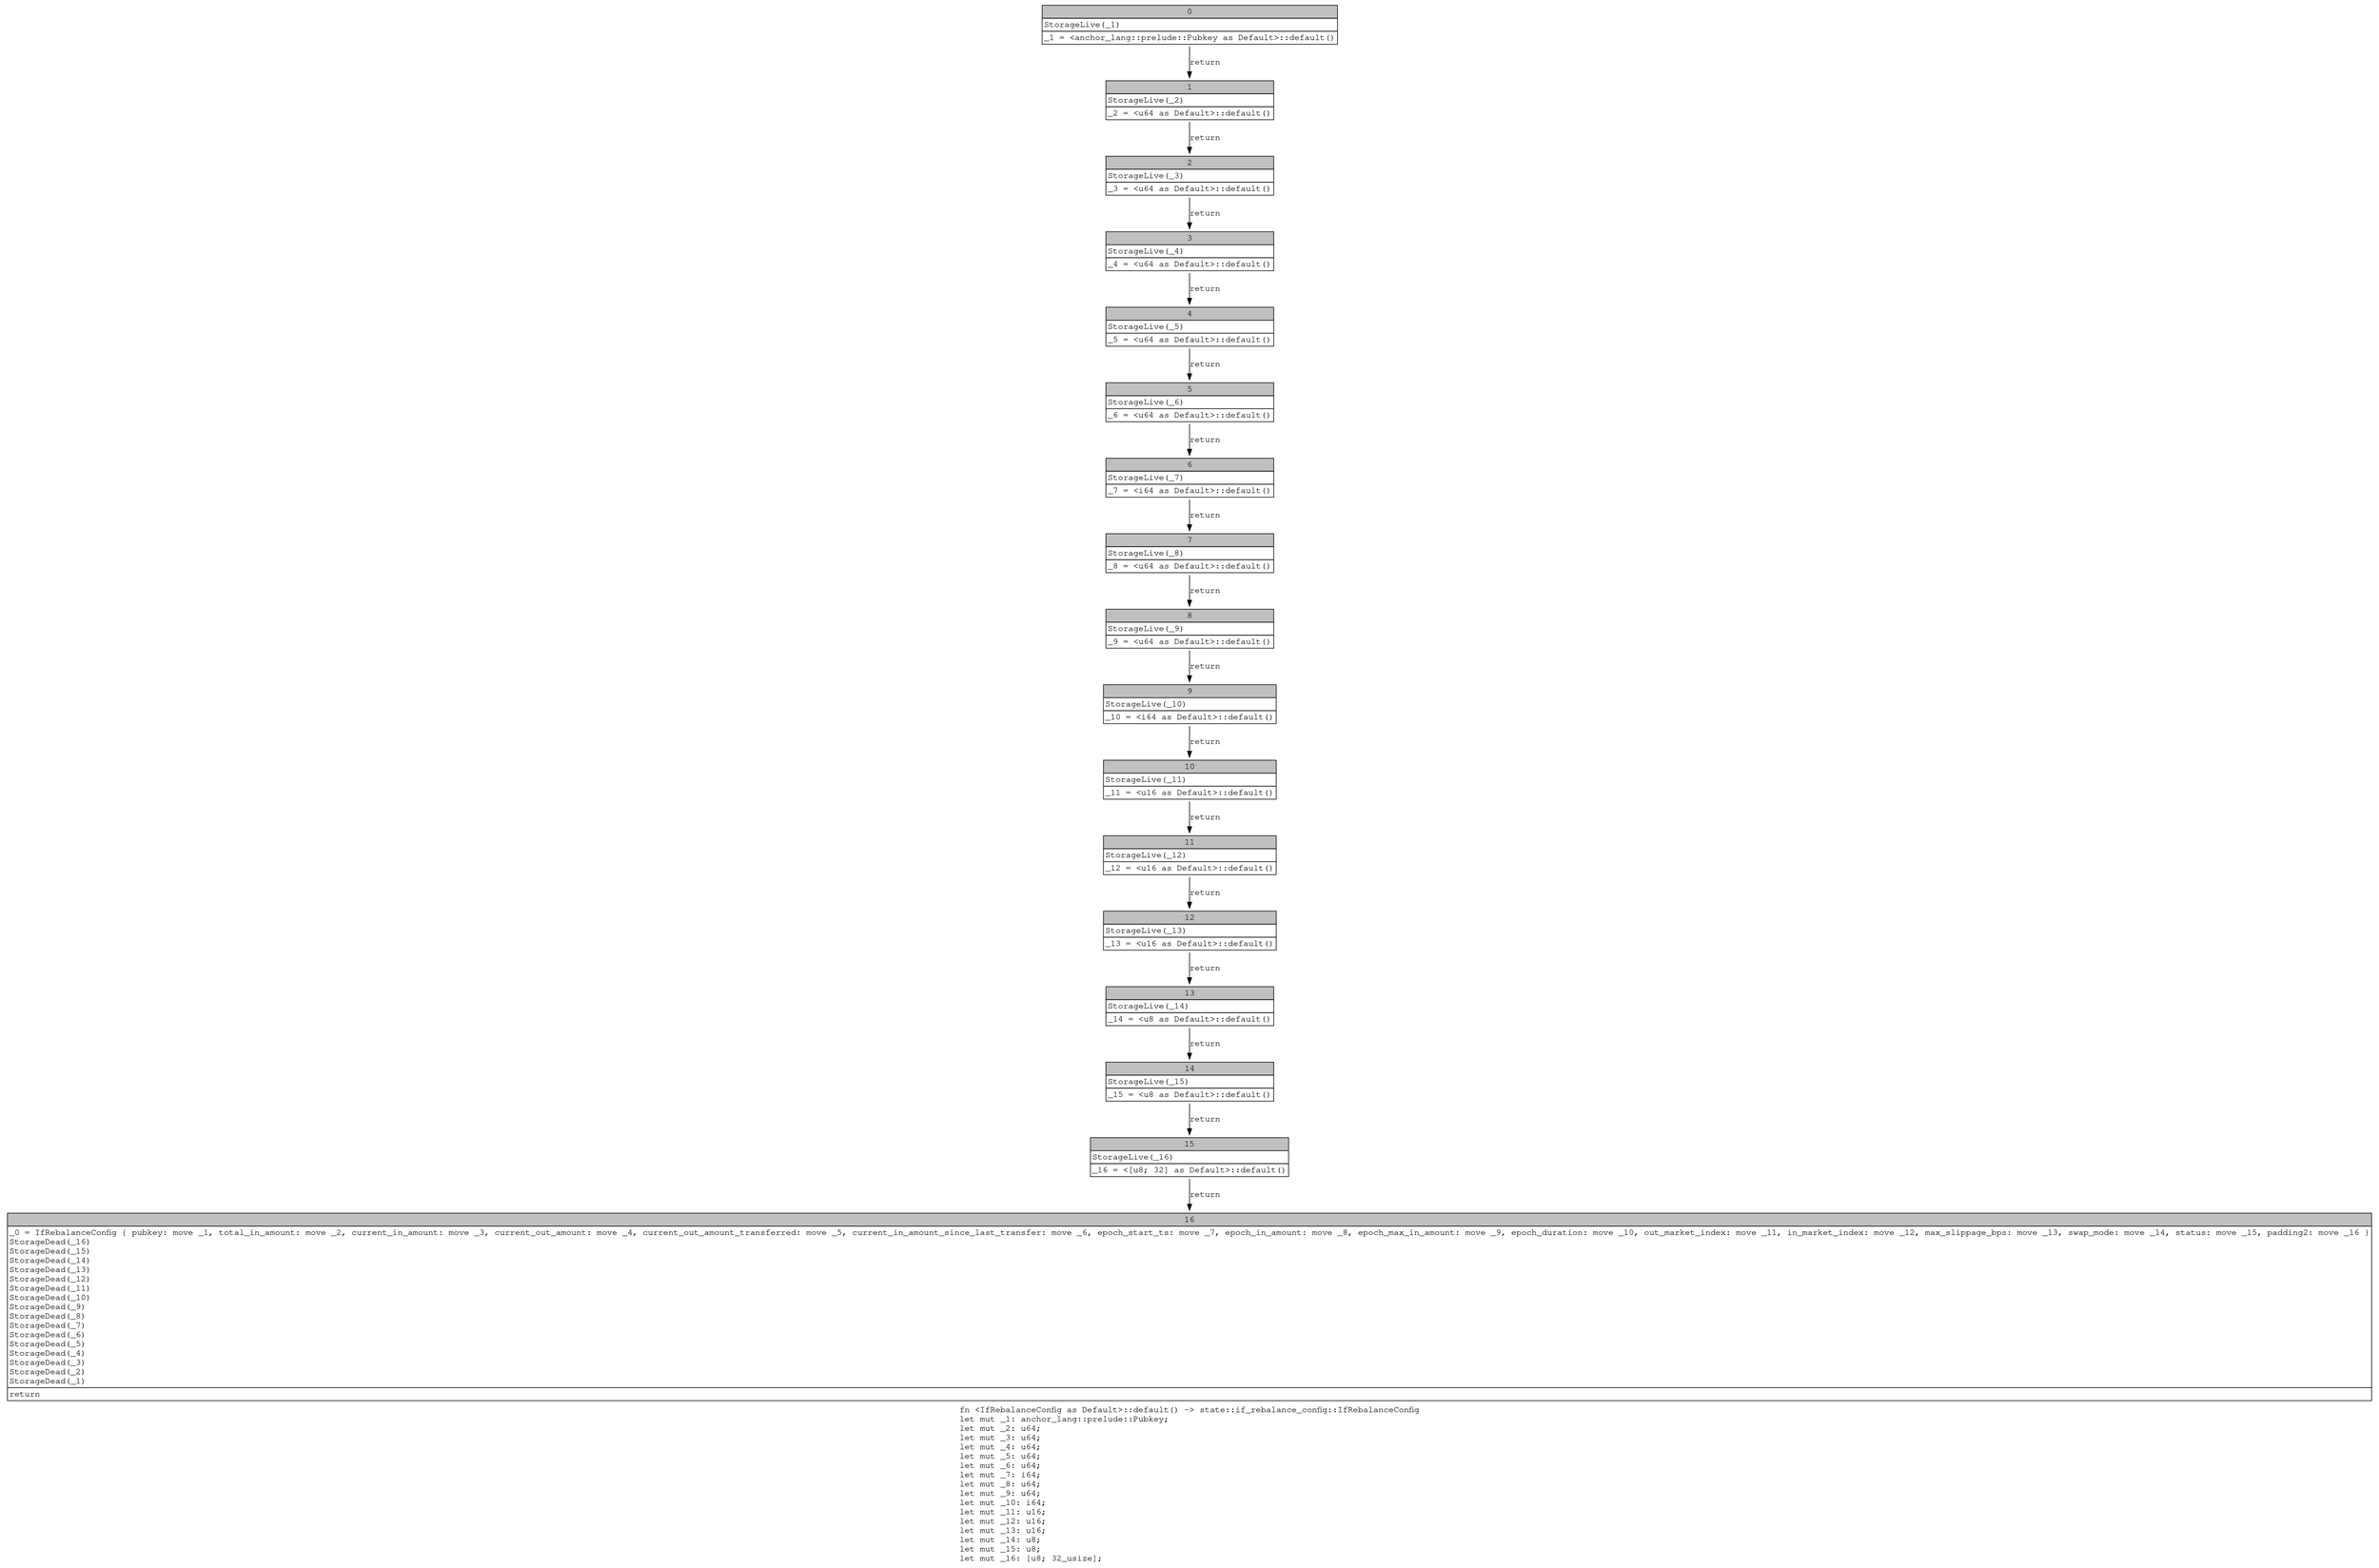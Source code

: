 digraph Mir_0_16437 {
    graph [fontname="Courier, monospace"];
    node [fontname="Courier, monospace"];
    edge [fontname="Courier, monospace"];
    label=<fn &lt;IfRebalanceConfig as Default&gt;::default() -&gt; state::if_rebalance_config::IfRebalanceConfig<br align="left"/>let mut _1: anchor_lang::prelude::Pubkey;<br align="left"/>let mut _2: u64;<br align="left"/>let mut _3: u64;<br align="left"/>let mut _4: u64;<br align="left"/>let mut _5: u64;<br align="left"/>let mut _6: u64;<br align="left"/>let mut _7: i64;<br align="left"/>let mut _8: u64;<br align="left"/>let mut _9: u64;<br align="left"/>let mut _10: i64;<br align="left"/>let mut _11: u16;<br align="left"/>let mut _12: u16;<br align="left"/>let mut _13: u16;<br align="left"/>let mut _14: u8;<br align="left"/>let mut _15: u8;<br align="left"/>let mut _16: [u8; 32_usize];<br align="left"/>>;
    bb0__0_16437 [shape="none", label=<<table border="0" cellborder="1" cellspacing="0"><tr><td bgcolor="gray" align="center" colspan="1">0</td></tr><tr><td align="left" balign="left">StorageLive(_1)<br/></td></tr><tr><td align="left">_1 = &lt;anchor_lang::prelude::Pubkey as Default&gt;::default()</td></tr></table>>];
    bb1__0_16437 [shape="none", label=<<table border="0" cellborder="1" cellspacing="0"><tr><td bgcolor="gray" align="center" colspan="1">1</td></tr><tr><td align="left" balign="left">StorageLive(_2)<br/></td></tr><tr><td align="left">_2 = &lt;u64 as Default&gt;::default()</td></tr></table>>];
    bb2__0_16437 [shape="none", label=<<table border="0" cellborder="1" cellspacing="0"><tr><td bgcolor="gray" align="center" colspan="1">2</td></tr><tr><td align="left" balign="left">StorageLive(_3)<br/></td></tr><tr><td align="left">_3 = &lt;u64 as Default&gt;::default()</td></tr></table>>];
    bb3__0_16437 [shape="none", label=<<table border="0" cellborder="1" cellspacing="0"><tr><td bgcolor="gray" align="center" colspan="1">3</td></tr><tr><td align="left" balign="left">StorageLive(_4)<br/></td></tr><tr><td align="left">_4 = &lt;u64 as Default&gt;::default()</td></tr></table>>];
    bb4__0_16437 [shape="none", label=<<table border="0" cellborder="1" cellspacing="0"><tr><td bgcolor="gray" align="center" colspan="1">4</td></tr><tr><td align="left" balign="left">StorageLive(_5)<br/></td></tr><tr><td align="left">_5 = &lt;u64 as Default&gt;::default()</td></tr></table>>];
    bb5__0_16437 [shape="none", label=<<table border="0" cellborder="1" cellspacing="0"><tr><td bgcolor="gray" align="center" colspan="1">5</td></tr><tr><td align="left" balign="left">StorageLive(_6)<br/></td></tr><tr><td align="left">_6 = &lt;u64 as Default&gt;::default()</td></tr></table>>];
    bb6__0_16437 [shape="none", label=<<table border="0" cellborder="1" cellspacing="0"><tr><td bgcolor="gray" align="center" colspan="1">6</td></tr><tr><td align="left" balign="left">StorageLive(_7)<br/></td></tr><tr><td align="left">_7 = &lt;i64 as Default&gt;::default()</td></tr></table>>];
    bb7__0_16437 [shape="none", label=<<table border="0" cellborder="1" cellspacing="0"><tr><td bgcolor="gray" align="center" colspan="1">7</td></tr><tr><td align="left" balign="left">StorageLive(_8)<br/></td></tr><tr><td align="left">_8 = &lt;u64 as Default&gt;::default()</td></tr></table>>];
    bb8__0_16437 [shape="none", label=<<table border="0" cellborder="1" cellspacing="0"><tr><td bgcolor="gray" align="center" colspan="1">8</td></tr><tr><td align="left" balign="left">StorageLive(_9)<br/></td></tr><tr><td align="left">_9 = &lt;u64 as Default&gt;::default()</td></tr></table>>];
    bb9__0_16437 [shape="none", label=<<table border="0" cellborder="1" cellspacing="0"><tr><td bgcolor="gray" align="center" colspan="1">9</td></tr><tr><td align="left" balign="left">StorageLive(_10)<br/></td></tr><tr><td align="left">_10 = &lt;i64 as Default&gt;::default()</td></tr></table>>];
    bb10__0_16437 [shape="none", label=<<table border="0" cellborder="1" cellspacing="0"><tr><td bgcolor="gray" align="center" colspan="1">10</td></tr><tr><td align="left" balign="left">StorageLive(_11)<br/></td></tr><tr><td align="left">_11 = &lt;u16 as Default&gt;::default()</td></tr></table>>];
    bb11__0_16437 [shape="none", label=<<table border="0" cellborder="1" cellspacing="0"><tr><td bgcolor="gray" align="center" colspan="1">11</td></tr><tr><td align="left" balign="left">StorageLive(_12)<br/></td></tr><tr><td align="left">_12 = &lt;u16 as Default&gt;::default()</td></tr></table>>];
    bb12__0_16437 [shape="none", label=<<table border="0" cellborder="1" cellspacing="0"><tr><td bgcolor="gray" align="center" colspan="1">12</td></tr><tr><td align="left" balign="left">StorageLive(_13)<br/></td></tr><tr><td align="left">_13 = &lt;u16 as Default&gt;::default()</td></tr></table>>];
    bb13__0_16437 [shape="none", label=<<table border="0" cellborder="1" cellspacing="0"><tr><td bgcolor="gray" align="center" colspan="1">13</td></tr><tr><td align="left" balign="left">StorageLive(_14)<br/></td></tr><tr><td align="left">_14 = &lt;u8 as Default&gt;::default()</td></tr></table>>];
    bb14__0_16437 [shape="none", label=<<table border="0" cellborder="1" cellspacing="0"><tr><td bgcolor="gray" align="center" colspan="1">14</td></tr><tr><td align="left" balign="left">StorageLive(_15)<br/></td></tr><tr><td align="left">_15 = &lt;u8 as Default&gt;::default()</td></tr></table>>];
    bb15__0_16437 [shape="none", label=<<table border="0" cellborder="1" cellspacing="0"><tr><td bgcolor="gray" align="center" colspan="1">15</td></tr><tr><td align="left" balign="left">StorageLive(_16)<br/></td></tr><tr><td align="left">_16 = &lt;[u8; 32] as Default&gt;::default()</td></tr></table>>];
    bb16__0_16437 [shape="none", label=<<table border="0" cellborder="1" cellspacing="0"><tr><td bgcolor="gray" align="center" colspan="1">16</td></tr><tr><td align="left" balign="left">_0 = IfRebalanceConfig { pubkey: move _1, total_in_amount: move _2, current_in_amount: move _3, current_out_amount: move _4, current_out_amount_transferred: move _5, current_in_amount_since_last_transfer: move _6, epoch_start_ts: move _7, epoch_in_amount: move _8, epoch_max_in_amount: move _9, epoch_duration: move _10, out_market_index: move _11, in_market_index: move _12, max_slippage_bps: move _13, swap_mode: move _14, status: move _15, padding2: move _16 }<br/>StorageDead(_16)<br/>StorageDead(_15)<br/>StorageDead(_14)<br/>StorageDead(_13)<br/>StorageDead(_12)<br/>StorageDead(_11)<br/>StorageDead(_10)<br/>StorageDead(_9)<br/>StorageDead(_8)<br/>StorageDead(_7)<br/>StorageDead(_6)<br/>StorageDead(_5)<br/>StorageDead(_4)<br/>StorageDead(_3)<br/>StorageDead(_2)<br/>StorageDead(_1)<br/></td></tr><tr><td align="left">return</td></tr></table>>];
    bb0__0_16437 -> bb1__0_16437 [label="return"];
    bb1__0_16437 -> bb2__0_16437 [label="return"];
    bb2__0_16437 -> bb3__0_16437 [label="return"];
    bb3__0_16437 -> bb4__0_16437 [label="return"];
    bb4__0_16437 -> bb5__0_16437 [label="return"];
    bb5__0_16437 -> bb6__0_16437 [label="return"];
    bb6__0_16437 -> bb7__0_16437 [label="return"];
    bb7__0_16437 -> bb8__0_16437 [label="return"];
    bb8__0_16437 -> bb9__0_16437 [label="return"];
    bb9__0_16437 -> bb10__0_16437 [label="return"];
    bb10__0_16437 -> bb11__0_16437 [label="return"];
    bb11__0_16437 -> bb12__0_16437 [label="return"];
    bb12__0_16437 -> bb13__0_16437 [label="return"];
    bb13__0_16437 -> bb14__0_16437 [label="return"];
    bb14__0_16437 -> bb15__0_16437 [label="return"];
    bb15__0_16437 -> bb16__0_16437 [label="return"];
}
